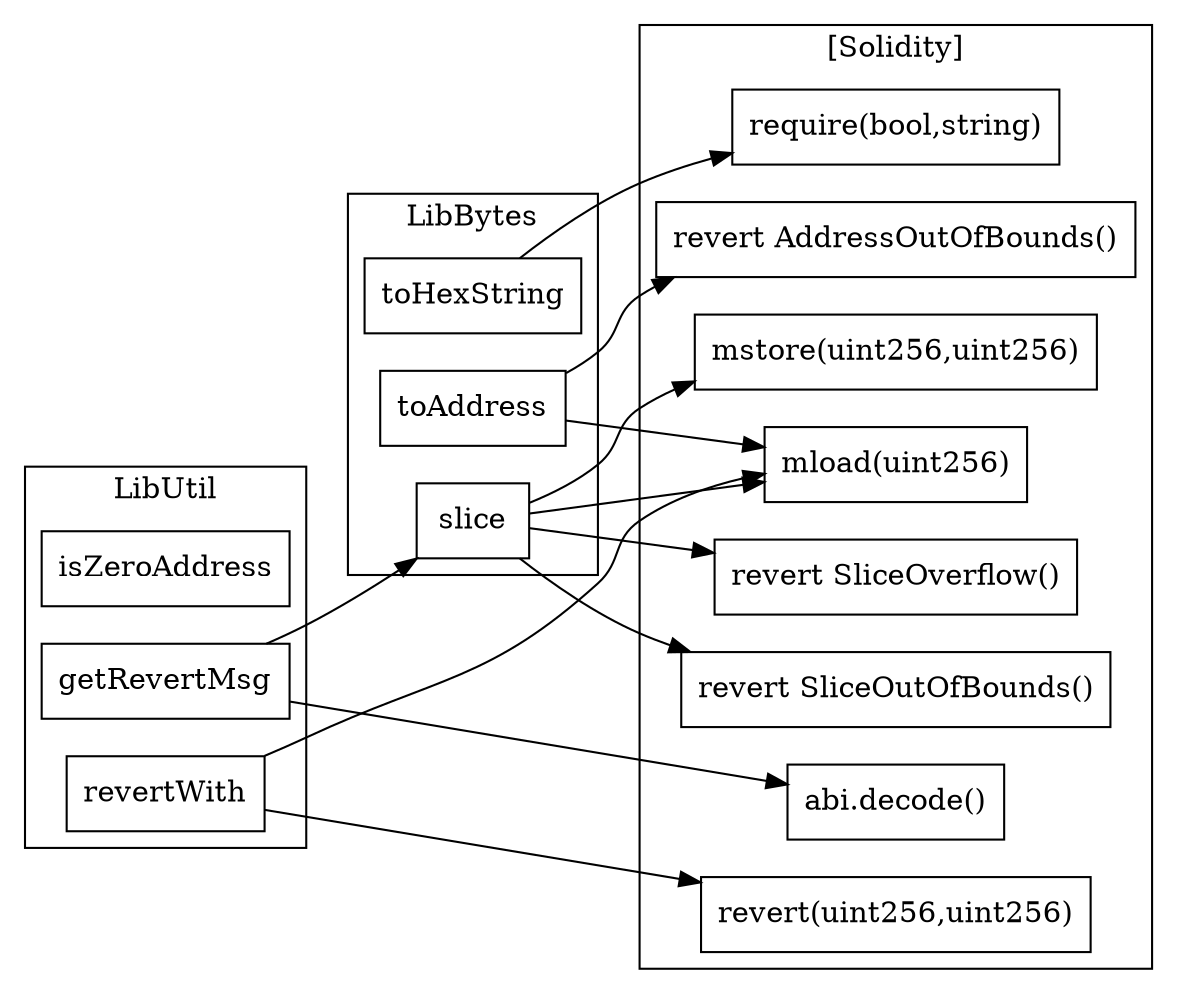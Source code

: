 strict digraph {
rankdir="LR"
node [shape=box]
subgraph cluster_215_LibBytes {
label = "LibBytes"
"215_toHexString" [label="toHexString"]
"215_toAddress" [label="toAddress"]
"215_slice" [label="slice"]
}subgraph cluster_63_LibUtil {
label = "LibUtil"
"63_isZeroAddress" [label="isZeroAddress"]
"63_getRevertMsg" [label="getRevertMsg"]
"63_revertWith" [label="revertWith"]
}subgraph cluster_solidity {
label = "[Solidity]"
"abi.decode()" 
"revert SliceOverflow()" 
"revert SliceOutOfBounds()" 
"revert AddressOutOfBounds()" 
"mload(uint256)" 
"mstore(uint256,uint256)" 
"require(bool,string)" 
"revert(uint256,uint256)" 
"215_slice" -> "revert SliceOverflow()"
"215_slice" -> "revert SliceOutOfBounds()"
"215_slice" -> "mstore(uint256,uint256)"
"215_toAddress" -> "mload(uint256)"
"215_toHexString" -> "require(bool,string)"
"63_getRevertMsg" -> "abi.decode()"
"63_revertWith" -> "mload(uint256)"
"63_revertWith" -> "revert(uint256,uint256)"
"215_toAddress" -> "revert AddressOutOfBounds()"
"215_slice" -> "mload(uint256)"
}"63_getRevertMsg" -> "215_slice"
}